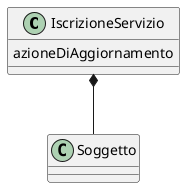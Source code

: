 @startuml

class IscrizioneServizio {
azioneDiAggiornamento
}

class Soggetto{
}

IscrizioneServizio *-- Soggetto 
@enduml